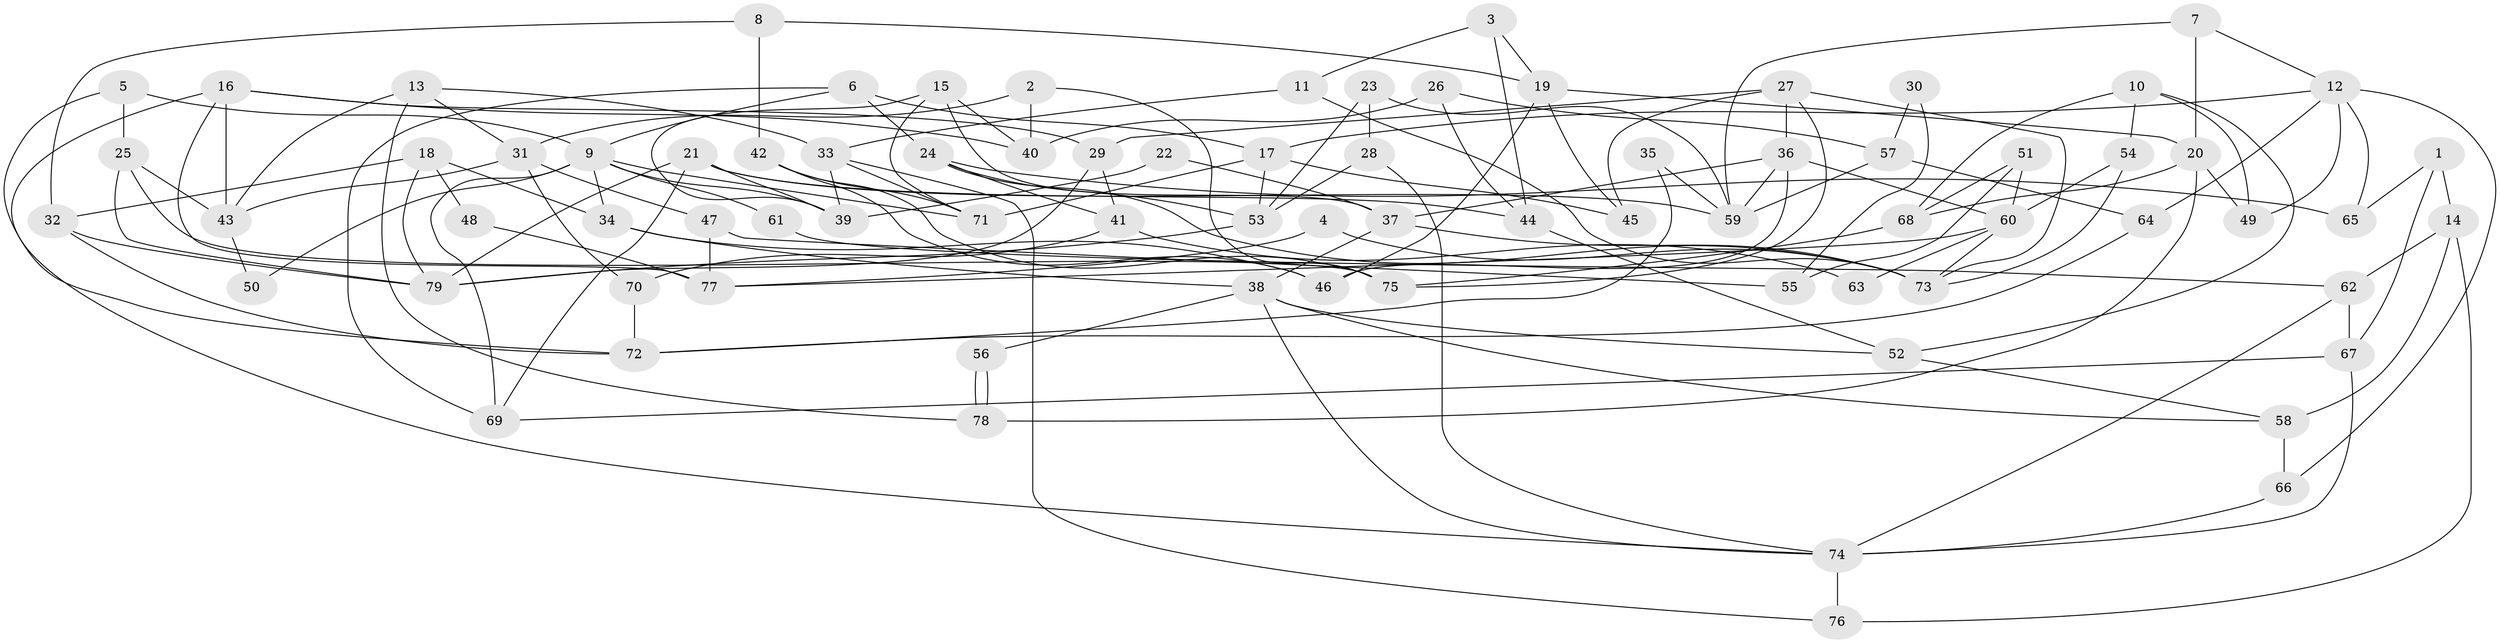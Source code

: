 // Generated by graph-tools (version 1.1) at 2025/26/03/09/25 03:26:17]
// undirected, 79 vertices, 158 edges
graph export_dot {
graph [start="1"]
  node [color=gray90,style=filled];
  1;
  2;
  3;
  4;
  5;
  6;
  7;
  8;
  9;
  10;
  11;
  12;
  13;
  14;
  15;
  16;
  17;
  18;
  19;
  20;
  21;
  22;
  23;
  24;
  25;
  26;
  27;
  28;
  29;
  30;
  31;
  32;
  33;
  34;
  35;
  36;
  37;
  38;
  39;
  40;
  41;
  42;
  43;
  44;
  45;
  46;
  47;
  48;
  49;
  50;
  51;
  52;
  53;
  54;
  55;
  56;
  57;
  58;
  59;
  60;
  61;
  62;
  63;
  64;
  65;
  66;
  67;
  68;
  69;
  70;
  71;
  72;
  73;
  74;
  75;
  76;
  77;
  78;
  79;
  1 -- 67;
  1 -- 65;
  1 -- 14;
  2 -- 75;
  2 -- 31;
  2 -- 40;
  3 -- 44;
  3 -- 11;
  3 -- 19;
  4 -- 73;
  4 -- 77;
  5 -- 9;
  5 -- 72;
  5 -- 25;
  6 -- 24;
  6 -- 69;
  6 -- 9;
  6 -- 17;
  7 -- 59;
  7 -- 12;
  7 -- 20;
  8 -- 19;
  8 -- 42;
  8 -- 32;
  9 -- 71;
  9 -- 34;
  9 -- 39;
  9 -- 50;
  9 -- 61;
  9 -- 69;
  10 -- 49;
  10 -- 68;
  10 -- 52;
  10 -- 54;
  11 -- 33;
  11 -- 73;
  12 -- 66;
  12 -- 17;
  12 -- 49;
  12 -- 64;
  12 -- 65;
  13 -- 78;
  13 -- 33;
  13 -- 31;
  13 -- 43;
  14 -- 58;
  14 -- 62;
  14 -- 76;
  15 -- 37;
  15 -- 39;
  15 -- 40;
  15 -- 71;
  16 -- 43;
  16 -- 40;
  16 -- 29;
  16 -- 74;
  16 -- 77;
  17 -- 53;
  17 -- 45;
  17 -- 71;
  18 -- 32;
  18 -- 34;
  18 -- 48;
  18 -- 79;
  19 -- 45;
  19 -- 20;
  19 -- 46;
  20 -- 49;
  20 -- 68;
  20 -- 78;
  21 -- 69;
  21 -- 79;
  21 -- 39;
  21 -- 44;
  21 -- 59;
  22 -- 39;
  22 -- 37;
  23 -- 59;
  23 -- 53;
  23 -- 28;
  24 -- 41;
  24 -- 73;
  24 -- 53;
  24 -- 65;
  25 -- 79;
  25 -- 43;
  25 -- 75;
  26 -- 40;
  26 -- 44;
  26 -- 57;
  27 -- 75;
  27 -- 29;
  27 -- 36;
  27 -- 45;
  27 -- 73;
  28 -- 74;
  28 -- 53;
  29 -- 79;
  29 -- 41;
  30 -- 57;
  30 -- 55;
  31 -- 43;
  31 -- 47;
  31 -- 70;
  32 -- 79;
  32 -- 72;
  33 -- 71;
  33 -- 39;
  33 -- 76;
  34 -- 38;
  34 -- 46;
  35 -- 59;
  35 -- 72;
  36 -- 46;
  36 -- 37;
  36 -- 59;
  36 -- 60;
  37 -- 73;
  37 -- 38;
  38 -- 74;
  38 -- 52;
  38 -- 56;
  38 -- 58;
  41 -- 70;
  41 -- 63;
  42 -- 46;
  42 -- 71;
  42 -- 75;
  43 -- 50;
  44 -- 52;
  47 -- 77;
  47 -- 55;
  48 -- 77;
  51 -- 60;
  51 -- 68;
  51 -- 55;
  52 -- 58;
  53 -- 79;
  54 -- 60;
  54 -- 73;
  56 -- 78;
  56 -- 78;
  57 -- 59;
  57 -- 64;
  58 -- 66;
  60 -- 73;
  60 -- 63;
  60 -- 77;
  61 -- 62;
  62 -- 74;
  62 -- 67;
  64 -- 72;
  66 -- 74;
  67 -- 74;
  67 -- 69;
  68 -- 75;
  70 -- 72;
  74 -- 76;
}
